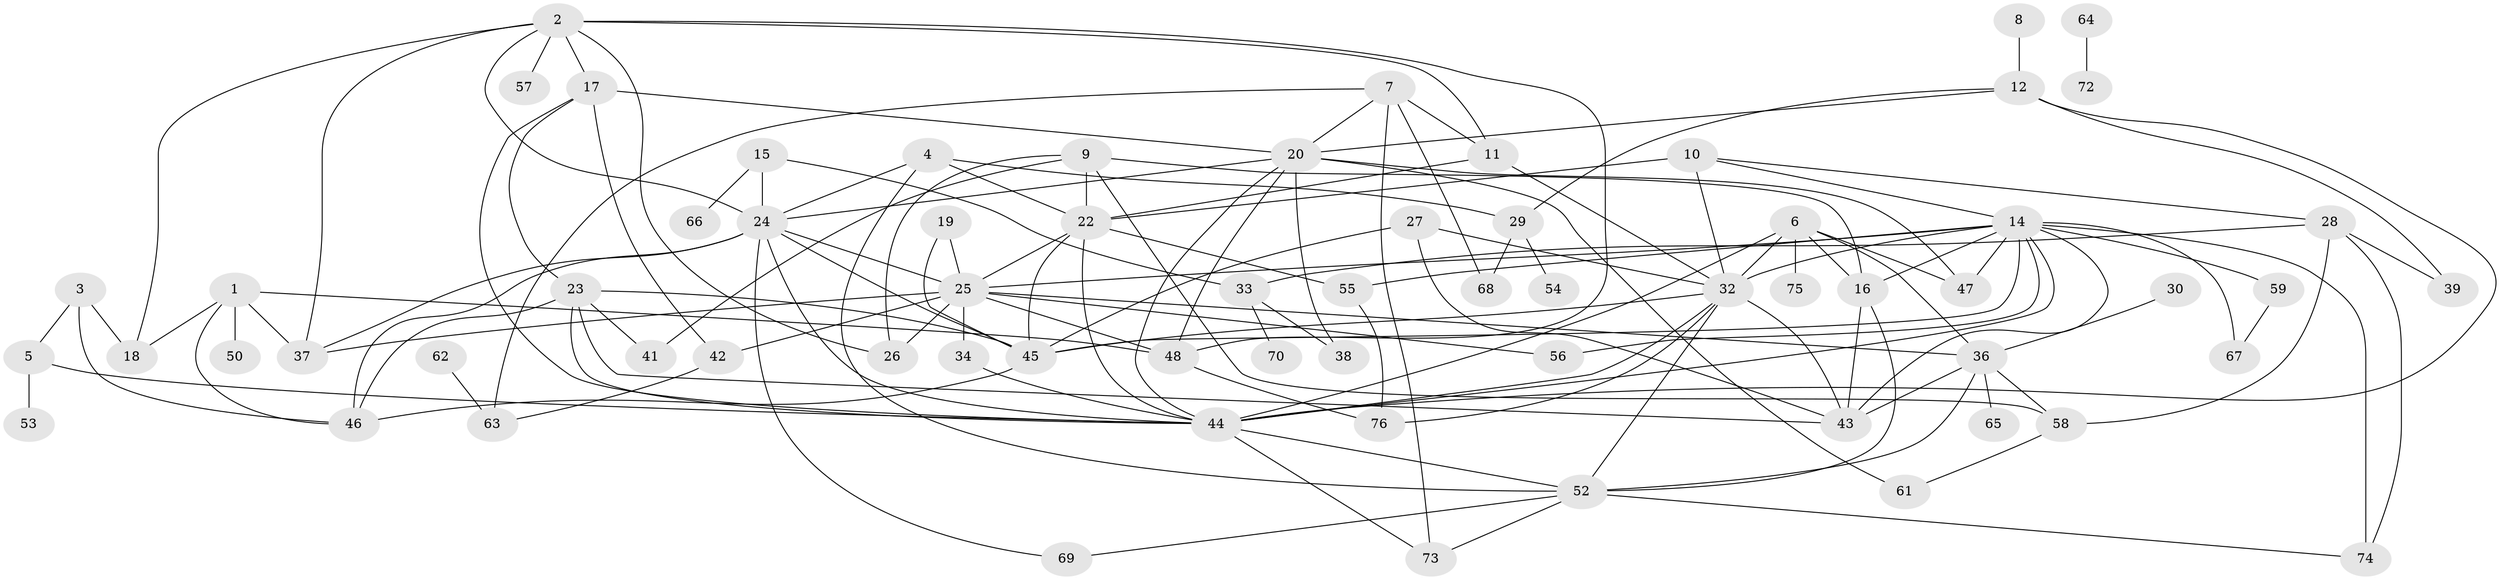 // original degree distribution, {2: 0.2214765100671141, 3: 0.2348993288590604, 1: 0.18791946308724833, 5: 0.0738255033557047, 6: 0.053691275167785234, 0: 0.053691275167785234, 8: 0.013422818791946308, 4: 0.1342281879194631, 9: 0.006711409395973154, 7: 0.020134228187919462}
// Generated by graph-tools (version 1.1) at 2025/33/03/09/25 02:33:32]
// undirected, 67 vertices, 135 edges
graph export_dot {
graph [start="1"]
  node [color=gray90,style=filled];
  1;
  2;
  3;
  4;
  5;
  6;
  7;
  8;
  9;
  10;
  11;
  12;
  14;
  15;
  16;
  17;
  18;
  19;
  20;
  22;
  23;
  24;
  25;
  26;
  27;
  28;
  29;
  30;
  32;
  33;
  34;
  36;
  37;
  38;
  39;
  41;
  42;
  43;
  44;
  45;
  46;
  47;
  48;
  50;
  52;
  53;
  54;
  55;
  56;
  57;
  58;
  59;
  61;
  62;
  63;
  64;
  65;
  66;
  67;
  68;
  69;
  70;
  72;
  73;
  74;
  75;
  76;
  1 -- 18 [weight=1.0];
  1 -- 37 [weight=1.0];
  1 -- 46 [weight=1.0];
  1 -- 48 [weight=1.0];
  1 -- 50 [weight=1.0];
  2 -- 11 [weight=1.0];
  2 -- 17 [weight=1.0];
  2 -- 18 [weight=1.0];
  2 -- 24 [weight=1.0];
  2 -- 26 [weight=1.0];
  2 -- 37 [weight=1.0];
  2 -- 48 [weight=1.0];
  2 -- 57 [weight=1.0];
  3 -- 5 [weight=1.0];
  3 -- 18 [weight=1.0];
  3 -- 46 [weight=1.0];
  4 -- 22 [weight=1.0];
  4 -- 24 [weight=1.0];
  4 -- 29 [weight=1.0];
  4 -- 52 [weight=1.0];
  5 -- 44 [weight=1.0];
  5 -- 53 [weight=1.0];
  6 -- 16 [weight=1.0];
  6 -- 32 [weight=1.0];
  6 -- 36 [weight=1.0];
  6 -- 44 [weight=3.0];
  6 -- 47 [weight=1.0];
  6 -- 75 [weight=2.0];
  7 -- 11 [weight=2.0];
  7 -- 20 [weight=1.0];
  7 -- 63 [weight=1.0];
  7 -- 68 [weight=1.0];
  7 -- 73 [weight=1.0];
  8 -- 12 [weight=1.0];
  9 -- 16 [weight=1.0];
  9 -- 22 [weight=1.0];
  9 -- 26 [weight=1.0];
  9 -- 41 [weight=1.0];
  9 -- 58 [weight=1.0];
  10 -- 14 [weight=1.0];
  10 -- 22 [weight=5.0];
  10 -- 28 [weight=1.0];
  10 -- 32 [weight=1.0];
  11 -- 22 [weight=1.0];
  11 -- 32 [weight=1.0];
  12 -- 20 [weight=1.0];
  12 -- 29 [weight=1.0];
  12 -- 39 [weight=1.0];
  12 -- 44 [weight=1.0];
  14 -- 16 [weight=1.0];
  14 -- 25 [weight=1.0];
  14 -- 32 [weight=1.0];
  14 -- 43 [weight=1.0];
  14 -- 44 [weight=1.0];
  14 -- 45 [weight=2.0];
  14 -- 47 [weight=1.0];
  14 -- 55 [weight=1.0];
  14 -- 56 [weight=1.0];
  14 -- 59 [weight=2.0];
  14 -- 67 [weight=1.0];
  14 -- 74 [weight=1.0];
  15 -- 24 [weight=1.0];
  15 -- 33 [weight=1.0];
  15 -- 66 [weight=1.0];
  16 -- 43 [weight=1.0];
  16 -- 52 [weight=1.0];
  17 -- 20 [weight=1.0];
  17 -- 23 [weight=1.0];
  17 -- 42 [weight=1.0];
  17 -- 44 [weight=1.0];
  19 -- 25 [weight=1.0];
  19 -- 45 [weight=1.0];
  20 -- 24 [weight=1.0];
  20 -- 38 [weight=1.0];
  20 -- 44 [weight=1.0];
  20 -- 47 [weight=1.0];
  20 -- 48 [weight=1.0];
  20 -- 61 [weight=1.0];
  22 -- 25 [weight=1.0];
  22 -- 44 [weight=2.0];
  22 -- 45 [weight=1.0];
  22 -- 55 [weight=1.0];
  23 -- 41 [weight=1.0];
  23 -- 43 [weight=1.0];
  23 -- 44 [weight=1.0];
  23 -- 45 [weight=1.0];
  23 -- 46 [weight=1.0];
  24 -- 25 [weight=1.0];
  24 -- 37 [weight=1.0];
  24 -- 44 [weight=1.0];
  24 -- 45 [weight=1.0];
  24 -- 46 [weight=1.0];
  24 -- 69 [weight=1.0];
  25 -- 26 [weight=1.0];
  25 -- 34 [weight=1.0];
  25 -- 36 [weight=2.0];
  25 -- 37 [weight=1.0];
  25 -- 42 [weight=1.0];
  25 -- 48 [weight=1.0];
  25 -- 56 [weight=1.0];
  27 -- 32 [weight=1.0];
  27 -- 43 [weight=1.0];
  27 -- 45 [weight=1.0];
  28 -- 33 [weight=1.0];
  28 -- 39 [weight=1.0];
  28 -- 58 [weight=1.0];
  28 -- 74 [weight=1.0];
  29 -- 54 [weight=1.0];
  29 -- 68 [weight=1.0];
  30 -- 36 [weight=1.0];
  32 -- 43 [weight=1.0];
  32 -- 44 [weight=1.0];
  32 -- 45 [weight=1.0];
  32 -- 52 [weight=1.0];
  32 -- 76 [weight=1.0];
  33 -- 38 [weight=1.0];
  33 -- 70 [weight=1.0];
  34 -- 44 [weight=1.0];
  36 -- 43 [weight=1.0];
  36 -- 52 [weight=1.0];
  36 -- 58 [weight=1.0];
  36 -- 65 [weight=1.0];
  42 -- 63 [weight=1.0];
  44 -- 52 [weight=1.0];
  44 -- 73 [weight=1.0];
  45 -- 46 [weight=1.0];
  48 -- 76 [weight=1.0];
  52 -- 69 [weight=1.0];
  52 -- 73 [weight=1.0];
  52 -- 74 [weight=1.0];
  55 -- 76 [weight=1.0];
  58 -- 61 [weight=1.0];
  59 -- 67 [weight=1.0];
  62 -- 63 [weight=1.0];
  64 -- 72 [weight=1.0];
}
